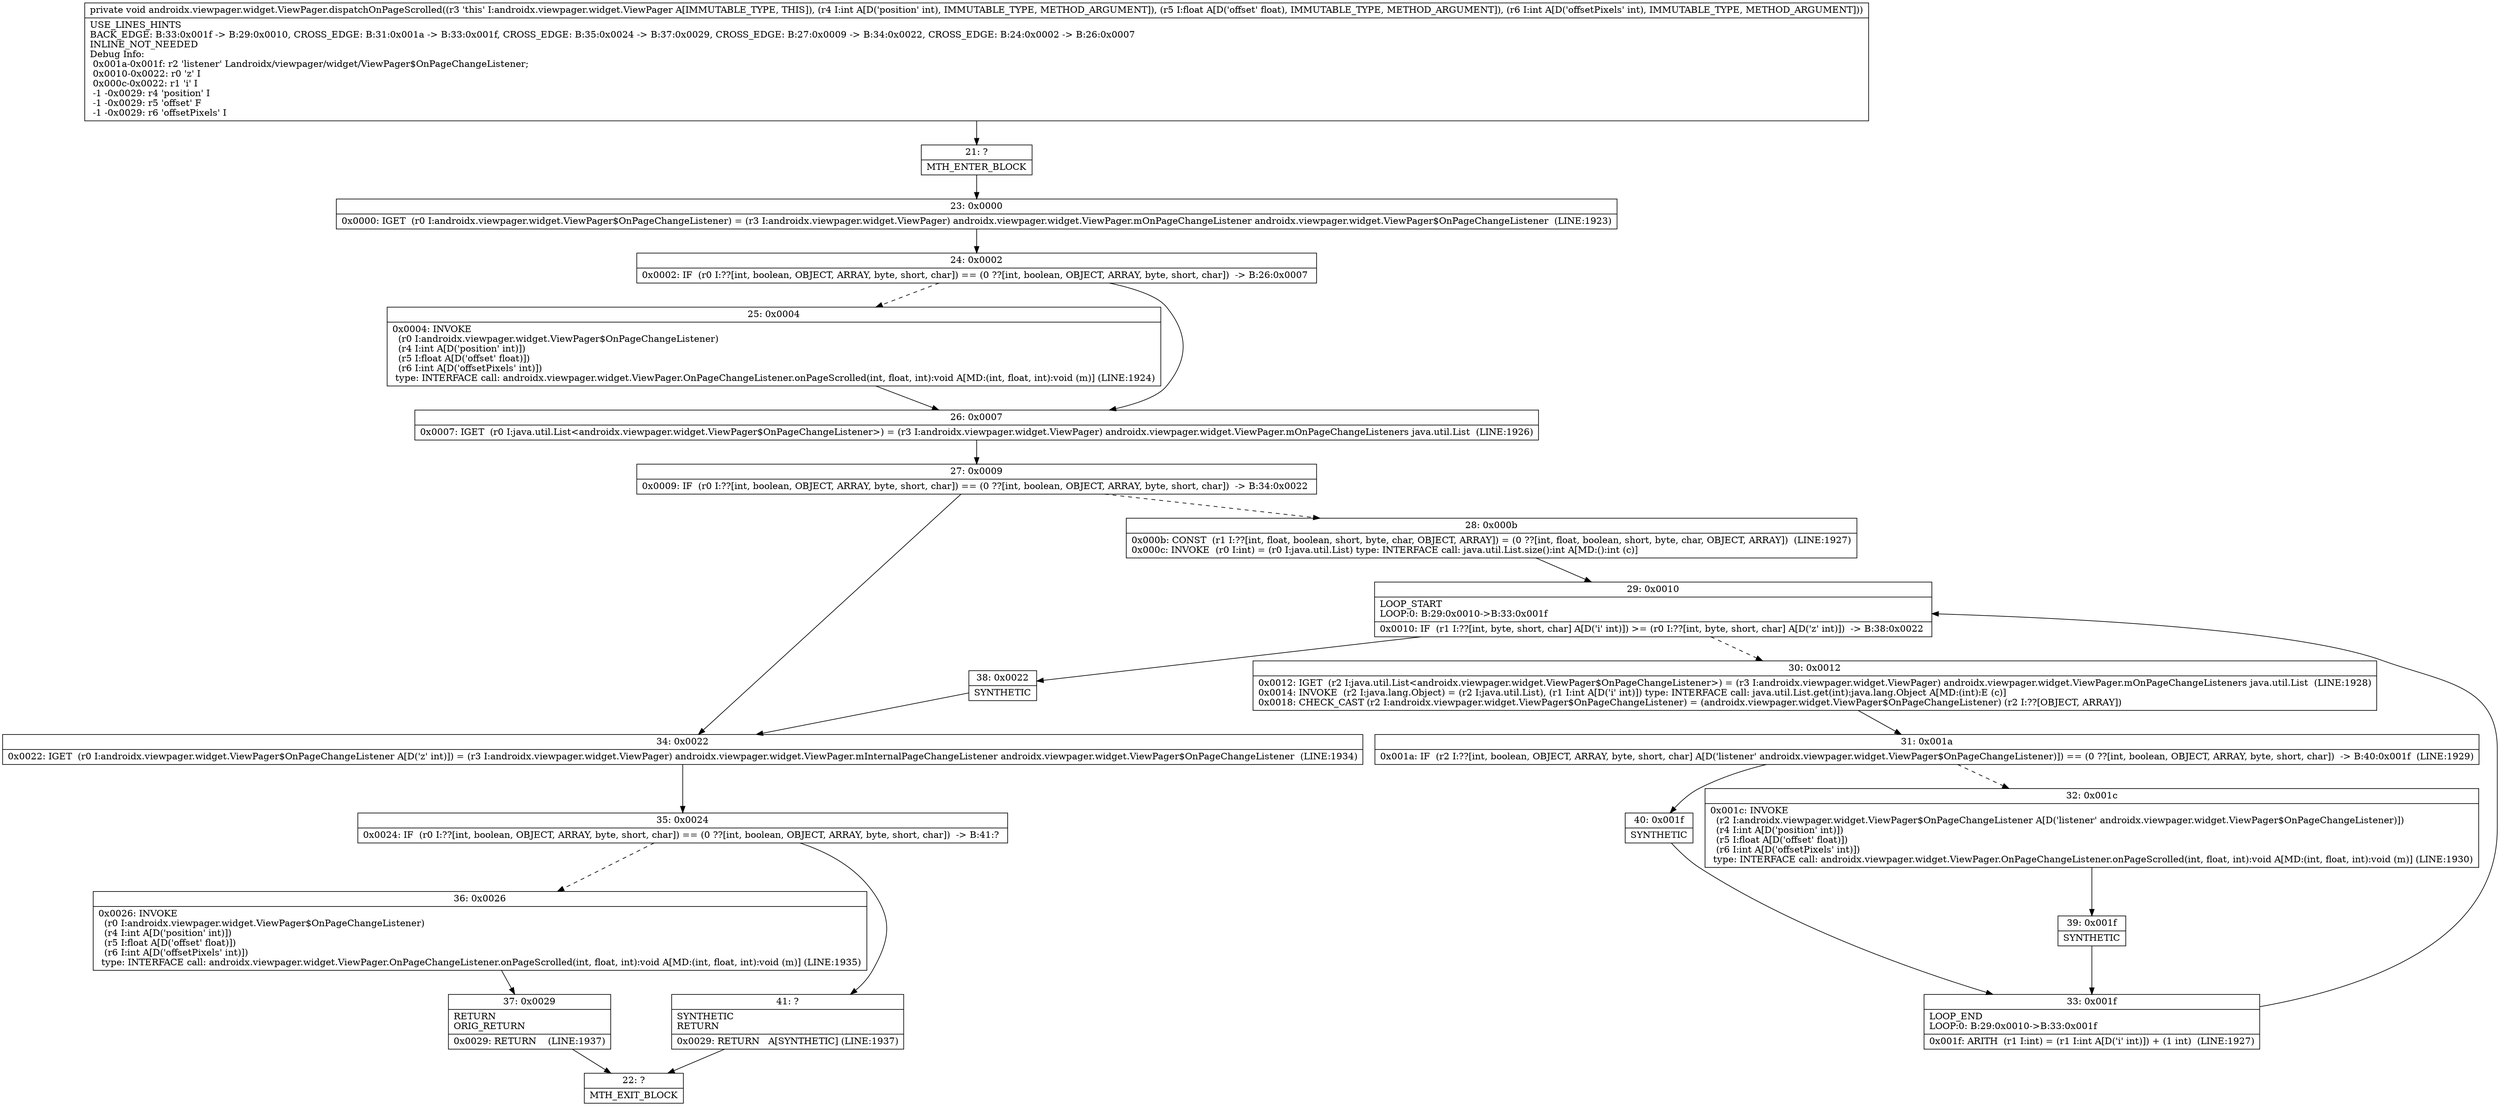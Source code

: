 digraph "CFG forandroidx.viewpager.widget.ViewPager.dispatchOnPageScrolled(IFI)V" {
Node_21 [shape=record,label="{21\:\ ?|MTH_ENTER_BLOCK\l}"];
Node_23 [shape=record,label="{23\:\ 0x0000|0x0000: IGET  (r0 I:androidx.viewpager.widget.ViewPager$OnPageChangeListener) = (r3 I:androidx.viewpager.widget.ViewPager) androidx.viewpager.widget.ViewPager.mOnPageChangeListener androidx.viewpager.widget.ViewPager$OnPageChangeListener  (LINE:1923)\l}"];
Node_24 [shape=record,label="{24\:\ 0x0002|0x0002: IF  (r0 I:??[int, boolean, OBJECT, ARRAY, byte, short, char]) == (0 ??[int, boolean, OBJECT, ARRAY, byte, short, char])  \-\> B:26:0x0007 \l}"];
Node_25 [shape=record,label="{25\:\ 0x0004|0x0004: INVOKE  \l  (r0 I:androidx.viewpager.widget.ViewPager$OnPageChangeListener)\l  (r4 I:int A[D('position' int)])\l  (r5 I:float A[D('offset' float)])\l  (r6 I:int A[D('offsetPixels' int)])\l type: INTERFACE call: androidx.viewpager.widget.ViewPager.OnPageChangeListener.onPageScrolled(int, float, int):void A[MD:(int, float, int):void (m)] (LINE:1924)\l}"];
Node_26 [shape=record,label="{26\:\ 0x0007|0x0007: IGET  (r0 I:java.util.List\<androidx.viewpager.widget.ViewPager$OnPageChangeListener\>) = (r3 I:androidx.viewpager.widget.ViewPager) androidx.viewpager.widget.ViewPager.mOnPageChangeListeners java.util.List  (LINE:1926)\l}"];
Node_27 [shape=record,label="{27\:\ 0x0009|0x0009: IF  (r0 I:??[int, boolean, OBJECT, ARRAY, byte, short, char]) == (0 ??[int, boolean, OBJECT, ARRAY, byte, short, char])  \-\> B:34:0x0022 \l}"];
Node_28 [shape=record,label="{28\:\ 0x000b|0x000b: CONST  (r1 I:??[int, float, boolean, short, byte, char, OBJECT, ARRAY]) = (0 ??[int, float, boolean, short, byte, char, OBJECT, ARRAY])  (LINE:1927)\l0x000c: INVOKE  (r0 I:int) = (r0 I:java.util.List) type: INTERFACE call: java.util.List.size():int A[MD:():int (c)]\l}"];
Node_29 [shape=record,label="{29\:\ 0x0010|LOOP_START\lLOOP:0: B:29:0x0010\-\>B:33:0x001f\l|0x0010: IF  (r1 I:??[int, byte, short, char] A[D('i' int)]) \>= (r0 I:??[int, byte, short, char] A[D('z' int)])  \-\> B:38:0x0022 \l}"];
Node_30 [shape=record,label="{30\:\ 0x0012|0x0012: IGET  (r2 I:java.util.List\<androidx.viewpager.widget.ViewPager$OnPageChangeListener\>) = (r3 I:androidx.viewpager.widget.ViewPager) androidx.viewpager.widget.ViewPager.mOnPageChangeListeners java.util.List  (LINE:1928)\l0x0014: INVOKE  (r2 I:java.lang.Object) = (r2 I:java.util.List), (r1 I:int A[D('i' int)]) type: INTERFACE call: java.util.List.get(int):java.lang.Object A[MD:(int):E (c)]\l0x0018: CHECK_CAST (r2 I:androidx.viewpager.widget.ViewPager$OnPageChangeListener) = (androidx.viewpager.widget.ViewPager$OnPageChangeListener) (r2 I:??[OBJECT, ARRAY]) \l}"];
Node_31 [shape=record,label="{31\:\ 0x001a|0x001a: IF  (r2 I:??[int, boolean, OBJECT, ARRAY, byte, short, char] A[D('listener' androidx.viewpager.widget.ViewPager$OnPageChangeListener)]) == (0 ??[int, boolean, OBJECT, ARRAY, byte, short, char])  \-\> B:40:0x001f  (LINE:1929)\l}"];
Node_32 [shape=record,label="{32\:\ 0x001c|0x001c: INVOKE  \l  (r2 I:androidx.viewpager.widget.ViewPager$OnPageChangeListener A[D('listener' androidx.viewpager.widget.ViewPager$OnPageChangeListener)])\l  (r4 I:int A[D('position' int)])\l  (r5 I:float A[D('offset' float)])\l  (r6 I:int A[D('offsetPixels' int)])\l type: INTERFACE call: androidx.viewpager.widget.ViewPager.OnPageChangeListener.onPageScrolled(int, float, int):void A[MD:(int, float, int):void (m)] (LINE:1930)\l}"];
Node_39 [shape=record,label="{39\:\ 0x001f|SYNTHETIC\l}"];
Node_33 [shape=record,label="{33\:\ 0x001f|LOOP_END\lLOOP:0: B:29:0x0010\-\>B:33:0x001f\l|0x001f: ARITH  (r1 I:int) = (r1 I:int A[D('i' int)]) + (1 int)  (LINE:1927)\l}"];
Node_40 [shape=record,label="{40\:\ 0x001f|SYNTHETIC\l}"];
Node_38 [shape=record,label="{38\:\ 0x0022|SYNTHETIC\l}"];
Node_34 [shape=record,label="{34\:\ 0x0022|0x0022: IGET  (r0 I:androidx.viewpager.widget.ViewPager$OnPageChangeListener A[D('z' int)]) = (r3 I:androidx.viewpager.widget.ViewPager) androidx.viewpager.widget.ViewPager.mInternalPageChangeListener androidx.viewpager.widget.ViewPager$OnPageChangeListener  (LINE:1934)\l}"];
Node_35 [shape=record,label="{35\:\ 0x0024|0x0024: IF  (r0 I:??[int, boolean, OBJECT, ARRAY, byte, short, char]) == (0 ??[int, boolean, OBJECT, ARRAY, byte, short, char])  \-\> B:41:? \l}"];
Node_36 [shape=record,label="{36\:\ 0x0026|0x0026: INVOKE  \l  (r0 I:androidx.viewpager.widget.ViewPager$OnPageChangeListener)\l  (r4 I:int A[D('position' int)])\l  (r5 I:float A[D('offset' float)])\l  (r6 I:int A[D('offsetPixels' int)])\l type: INTERFACE call: androidx.viewpager.widget.ViewPager.OnPageChangeListener.onPageScrolled(int, float, int):void A[MD:(int, float, int):void (m)] (LINE:1935)\l}"];
Node_37 [shape=record,label="{37\:\ 0x0029|RETURN\lORIG_RETURN\l|0x0029: RETURN    (LINE:1937)\l}"];
Node_22 [shape=record,label="{22\:\ ?|MTH_EXIT_BLOCK\l}"];
Node_41 [shape=record,label="{41\:\ ?|SYNTHETIC\lRETURN\l|0x0029: RETURN   A[SYNTHETIC] (LINE:1937)\l}"];
MethodNode[shape=record,label="{private void androidx.viewpager.widget.ViewPager.dispatchOnPageScrolled((r3 'this' I:androidx.viewpager.widget.ViewPager A[IMMUTABLE_TYPE, THIS]), (r4 I:int A[D('position' int), IMMUTABLE_TYPE, METHOD_ARGUMENT]), (r5 I:float A[D('offset' float), IMMUTABLE_TYPE, METHOD_ARGUMENT]), (r6 I:int A[D('offsetPixels' int), IMMUTABLE_TYPE, METHOD_ARGUMENT]))  | USE_LINES_HINTS\lBACK_EDGE: B:33:0x001f \-\> B:29:0x0010, CROSS_EDGE: B:31:0x001a \-\> B:33:0x001f, CROSS_EDGE: B:35:0x0024 \-\> B:37:0x0029, CROSS_EDGE: B:27:0x0009 \-\> B:34:0x0022, CROSS_EDGE: B:24:0x0002 \-\> B:26:0x0007\lINLINE_NOT_NEEDED\lDebug Info:\l  0x001a\-0x001f: r2 'listener' Landroidx\/viewpager\/widget\/ViewPager$OnPageChangeListener;\l  0x0010\-0x0022: r0 'z' I\l  0x000c\-0x0022: r1 'i' I\l  \-1 \-0x0029: r4 'position' I\l  \-1 \-0x0029: r5 'offset' F\l  \-1 \-0x0029: r6 'offsetPixels' I\l}"];
MethodNode -> Node_21;Node_21 -> Node_23;
Node_23 -> Node_24;
Node_24 -> Node_25[style=dashed];
Node_24 -> Node_26;
Node_25 -> Node_26;
Node_26 -> Node_27;
Node_27 -> Node_28[style=dashed];
Node_27 -> Node_34;
Node_28 -> Node_29;
Node_29 -> Node_30[style=dashed];
Node_29 -> Node_38;
Node_30 -> Node_31;
Node_31 -> Node_32[style=dashed];
Node_31 -> Node_40;
Node_32 -> Node_39;
Node_39 -> Node_33;
Node_33 -> Node_29;
Node_40 -> Node_33;
Node_38 -> Node_34;
Node_34 -> Node_35;
Node_35 -> Node_36[style=dashed];
Node_35 -> Node_41;
Node_36 -> Node_37;
Node_37 -> Node_22;
Node_41 -> Node_22;
}

